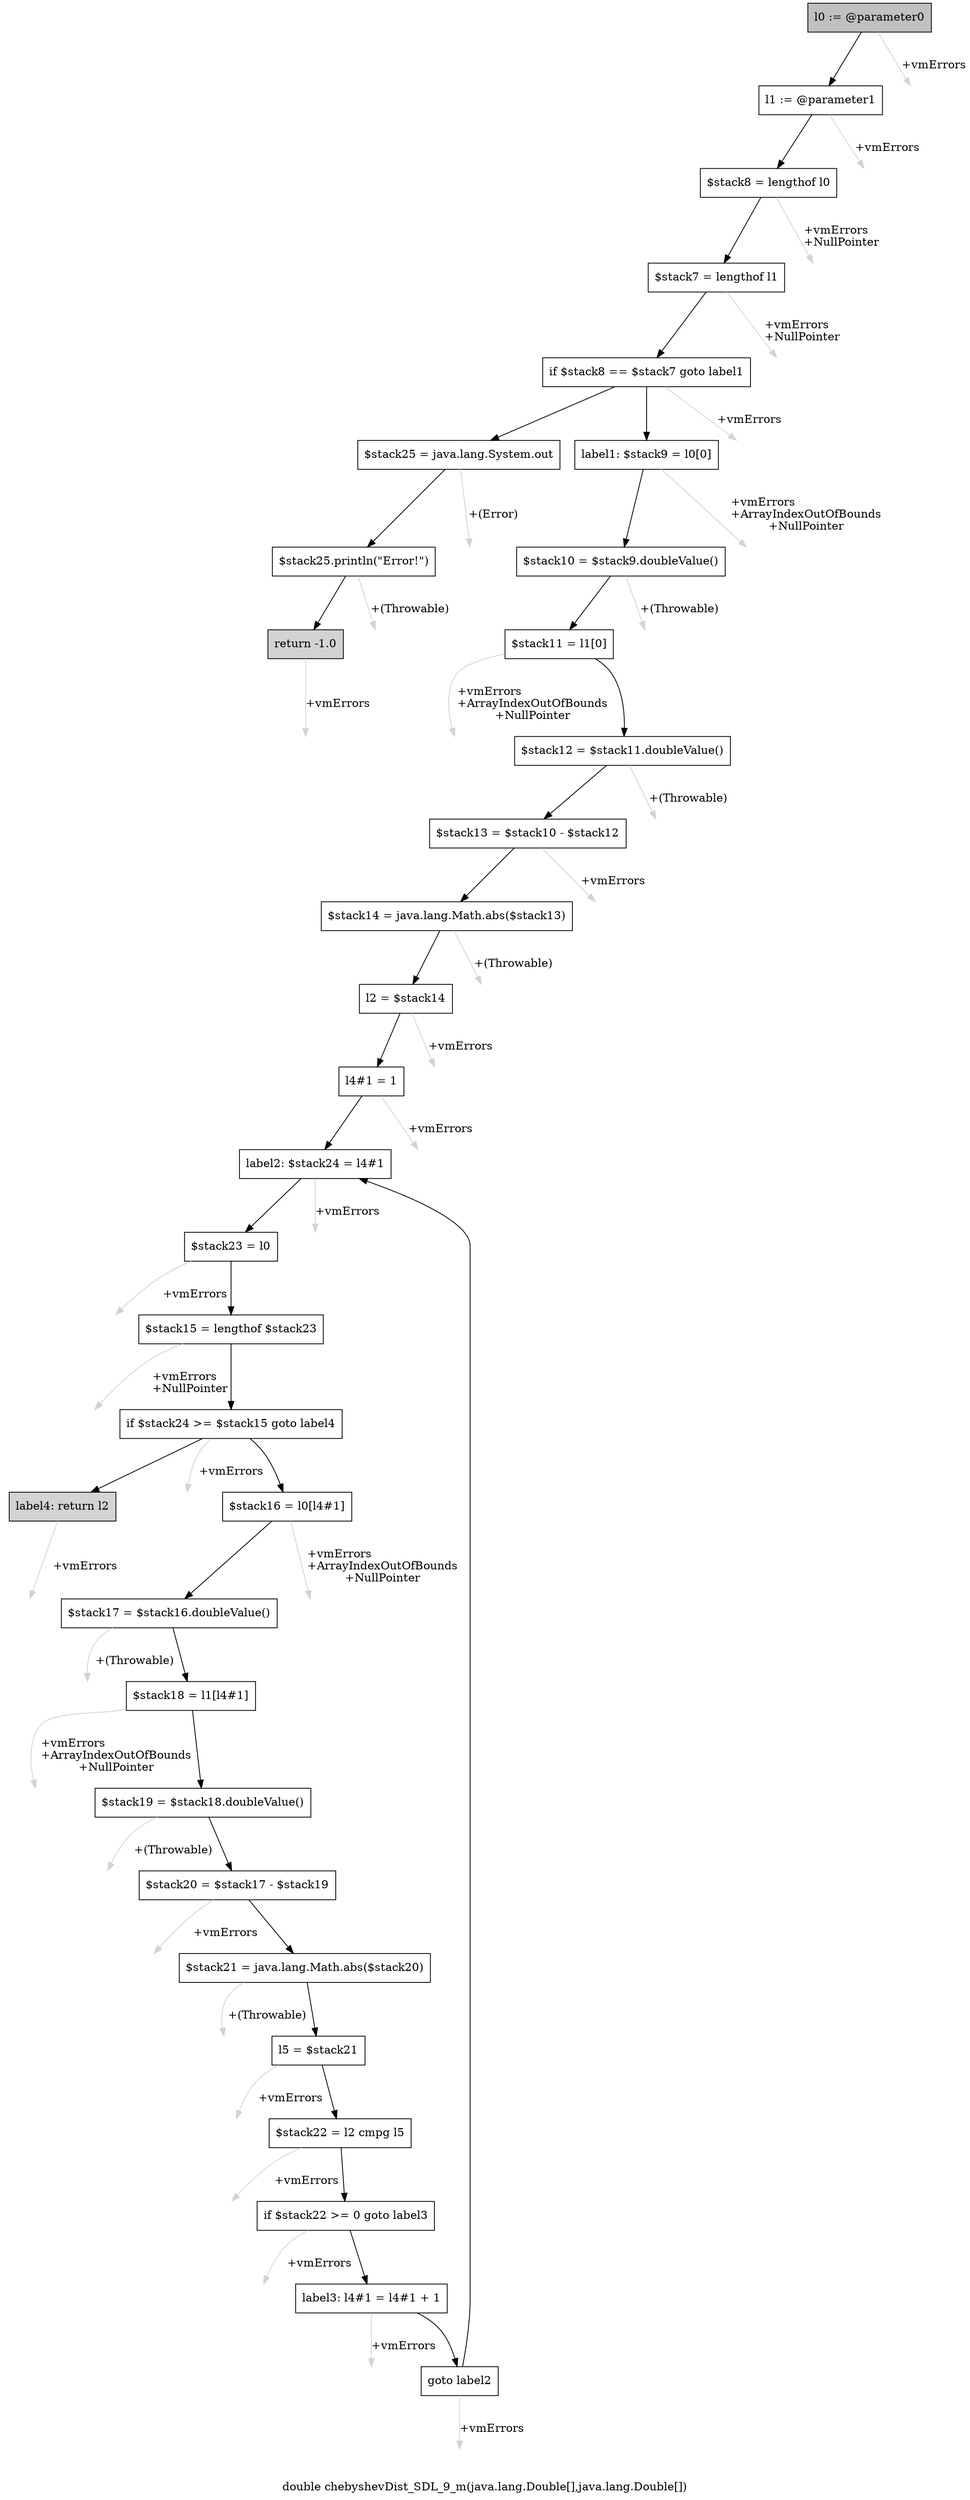 digraph "double chebyshevDist_SDL_9_m(java.lang.Double[],java.lang.Double[])" {
    label="double chebyshevDist_SDL_9_m(java.lang.Double[],java.lang.Double[])";
    node [shape=box];
    "0" [style=filled,fillcolor=gray,label="l0 := @parameter0",];
    "1" [label="l1 := @parameter1",];
    "0"->"1" [color=black,];
    "32" [style=invis,label="Esc",];
    "0"->"32" [color=lightgray,label="\l+vmErrors",];
    "2" [label="$stack8 = lengthof l0",];
    "1"->"2" [color=black,];
    "33" [style=invis,label="Esc",];
    "1"->"33" [color=lightgray,label="\l+vmErrors",];
    "3" [label="$stack7 = lengthof l1",];
    "2"->"3" [color=black,];
    "34" [style=invis,label="Esc",];
    "2"->"34" [color=lightgray,label="\l+vmErrors\l+NullPointer",];
    "4" [label="if $stack8 == $stack7 goto label1",];
    "3"->"4" [color=black,];
    "35" [style=invis,label="Esc",];
    "3"->"35" [color=lightgray,label="\l+vmErrors\l+NullPointer",];
    "5" [label="$stack25 = java.lang.System.out",];
    "4"->"5" [color=black,];
    "8" [label="label1: $stack9 = l0[0]",];
    "4"->"8" [color=black,];
    "36" [style=invis,label="Esc",];
    "4"->"36" [color=lightgray,label="\l+vmErrors",];
    "6" [label="$stack25.println(\"Error!\")",];
    "5"->"6" [color=black,];
    "37" [style=invis,label="Esc",];
    "5"->"37" [color=lightgray,label="\l+(Error)",];
    "7" [style=filled,fillcolor=lightgray,label="return -1.0",];
    "6"->"7" [color=black,];
    "38" [style=invis,label="Esc",];
    "6"->"38" [color=lightgray,label="\l+(Throwable)",];
    "39" [style=invis,label="Esc",];
    "7"->"39" [color=lightgray,label="\l+vmErrors",];
    "9" [label="$stack10 = $stack9.doubleValue()",];
    "8"->"9" [color=black,];
    "40" [style=invis,label="Esc",];
    "8"->"40" [color=lightgray,label="\l+vmErrors\l+ArrayIndexOutOfBounds\l+NullPointer",];
    "10" [label="$stack11 = l1[0]",];
    "9"->"10" [color=black,];
    "41" [style=invis,label="Esc",];
    "9"->"41" [color=lightgray,label="\l+(Throwable)",];
    "11" [label="$stack12 = $stack11.doubleValue()",];
    "10"->"11" [color=black,];
    "42" [style=invis,label="Esc",];
    "10"->"42" [color=lightgray,label="\l+vmErrors\l+ArrayIndexOutOfBounds\l+NullPointer",];
    "12" [label="$stack13 = $stack10 - $stack12",];
    "11"->"12" [color=black,];
    "43" [style=invis,label="Esc",];
    "11"->"43" [color=lightgray,label="\l+(Throwable)",];
    "13" [label="$stack14 = java.lang.Math.abs($stack13)",];
    "12"->"13" [color=black,];
    "44" [style=invis,label="Esc",];
    "12"->"44" [color=lightgray,label="\l+vmErrors",];
    "14" [label="l2 = $stack14",];
    "13"->"14" [color=black,];
    "45" [style=invis,label="Esc",];
    "13"->"45" [color=lightgray,label="\l+(Throwable)",];
    "15" [label="l4#1 = 1",];
    "14"->"15" [color=black,];
    "46" [style=invis,label="Esc",];
    "14"->"46" [color=lightgray,label="\l+vmErrors",];
    "16" [label="label2: $stack24 = l4#1",];
    "15"->"16" [color=black,];
    "47" [style=invis,label="Esc",];
    "15"->"47" [color=lightgray,label="\l+vmErrors",];
    "17" [label="$stack23 = l0",];
    "16"->"17" [color=black,];
    "48" [style=invis,label="Esc",];
    "16"->"48" [color=lightgray,label="\l+vmErrors",];
    "18" [label="$stack15 = lengthof $stack23",];
    "17"->"18" [color=black,];
    "49" [style=invis,label="Esc",];
    "17"->"49" [color=lightgray,label="\l+vmErrors",];
    "19" [label="if $stack24 >= $stack15 goto label4",];
    "18"->"19" [color=black,];
    "50" [style=invis,label="Esc",];
    "18"->"50" [color=lightgray,label="\l+vmErrors\l+NullPointer",];
    "20" [label="$stack16 = l0[l4#1]",];
    "19"->"20" [color=black,];
    "31" [style=filled,fillcolor=lightgray,label="label4: return l2",];
    "19"->"31" [color=black,];
    "51" [style=invis,label="Esc",];
    "19"->"51" [color=lightgray,label="\l+vmErrors",];
    "21" [label="$stack17 = $stack16.doubleValue()",];
    "20"->"21" [color=black,];
    "52" [style=invis,label="Esc",];
    "20"->"52" [color=lightgray,label="\l+vmErrors\l+ArrayIndexOutOfBounds\l+NullPointer",];
    "22" [label="$stack18 = l1[l4#1]",];
    "21"->"22" [color=black,];
    "53" [style=invis,label="Esc",];
    "21"->"53" [color=lightgray,label="\l+(Throwable)",];
    "23" [label="$stack19 = $stack18.doubleValue()",];
    "22"->"23" [color=black,];
    "54" [style=invis,label="Esc",];
    "22"->"54" [color=lightgray,label="\l+vmErrors\l+ArrayIndexOutOfBounds\l+NullPointer",];
    "24" [label="$stack20 = $stack17 - $stack19",];
    "23"->"24" [color=black,];
    "55" [style=invis,label="Esc",];
    "23"->"55" [color=lightgray,label="\l+(Throwable)",];
    "25" [label="$stack21 = java.lang.Math.abs($stack20)",];
    "24"->"25" [color=black,];
    "56" [style=invis,label="Esc",];
    "24"->"56" [color=lightgray,label="\l+vmErrors",];
    "26" [label="l5 = $stack21",];
    "25"->"26" [color=black,];
    "57" [style=invis,label="Esc",];
    "25"->"57" [color=lightgray,label="\l+(Throwable)",];
    "27" [label="$stack22 = l2 cmpg l5",];
    "26"->"27" [color=black,];
    "58" [style=invis,label="Esc",];
    "26"->"58" [color=lightgray,label="\l+vmErrors",];
    "28" [label="if $stack22 >= 0 goto label3",];
    "27"->"28" [color=black,];
    "59" [style=invis,label="Esc",];
    "27"->"59" [color=lightgray,label="\l+vmErrors",];
    "29" [label="label3: l4#1 = l4#1 + 1",];
    "28"->"29" [color=black,];
    "60" [style=invis,label="Esc",];
    "28"->"60" [color=lightgray,label="\l+vmErrors",];
    "30" [label="goto label2",];
    "29"->"30" [color=black,];
    "61" [style=invis,label="Esc",];
    "29"->"61" [color=lightgray,label="\l+vmErrors",];
    "30"->"16" [color=black,];
    "62" [style=invis,label="Esc",];
    "30"->"62" [color=lightgray,label="\l+vmErrors",];
    "63" [style=invis,label="Esc",];
    "31"->"63" [color=lightgray,label="\l+vmErrors",];
}
